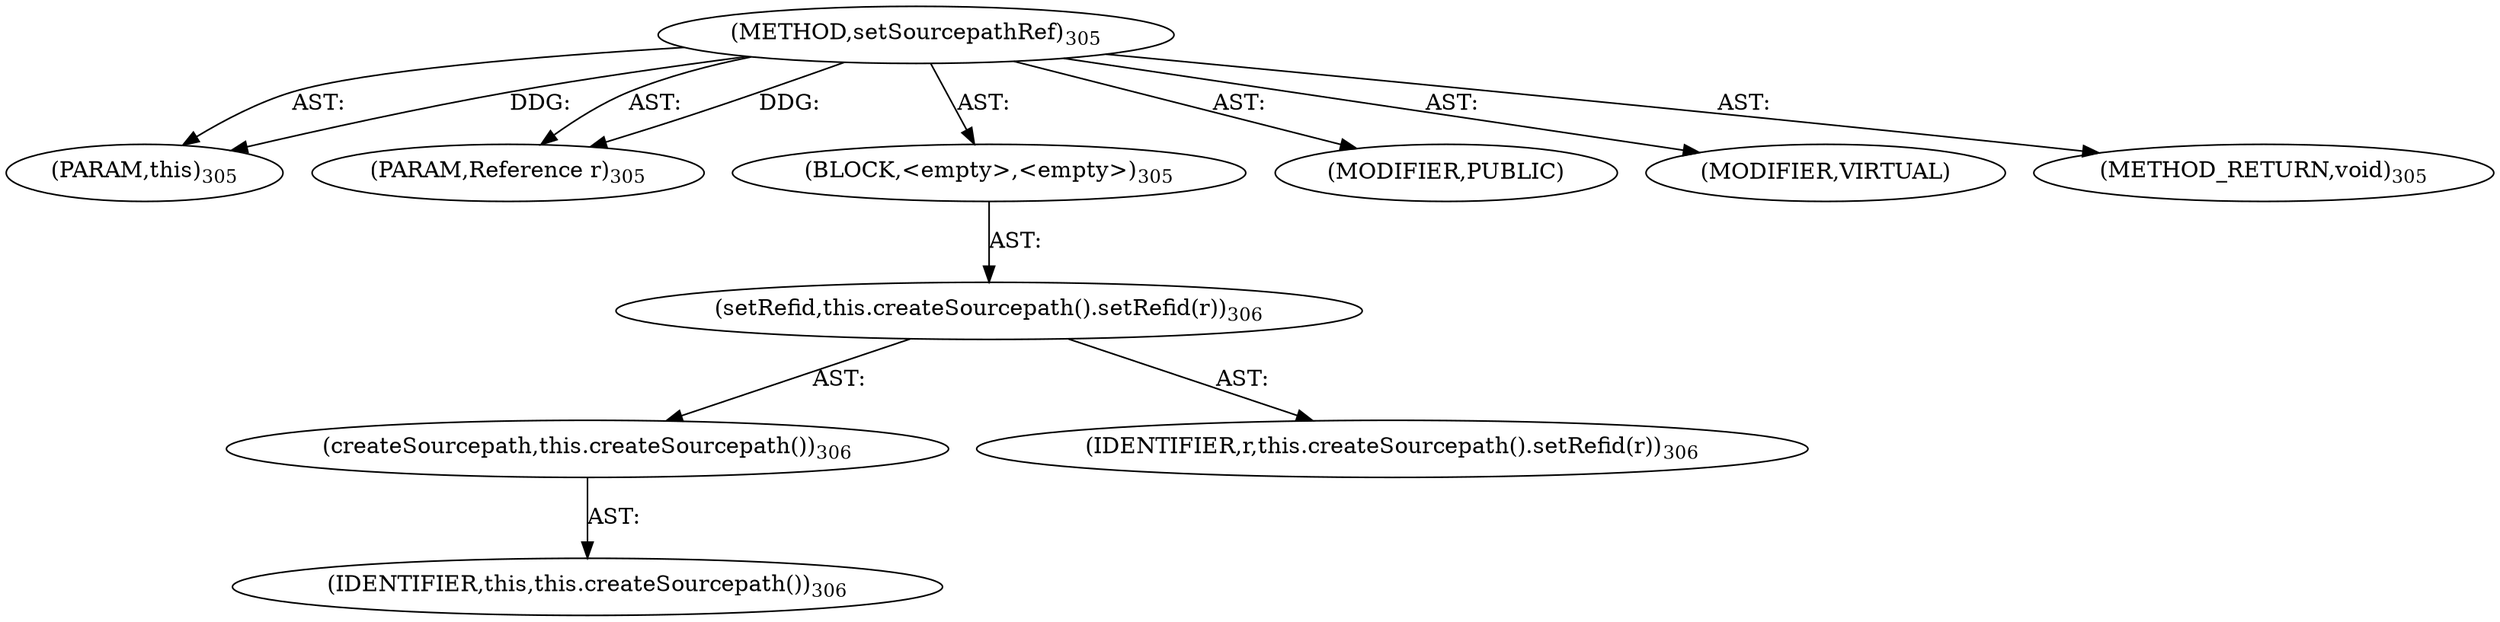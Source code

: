 digraph "setSourcepathRef" {  
"111669149710" [label = <(METHOD,setSourcepathRef)<SUB>305</SUB>> ]
"115964116998" [label = <(PARAM,this)<SUB>305</SUB>> ]
"115964117041" [label = <(PARAM,Reference r)<SUB>305</SUB>> ]
"25769803804" [label = <(BLOCK,&lt;empty&gt;,&lt;empty&gt;)<SUB>305</SUB>> ]
"30064771180" [label = <(setRefid,this.createSourcepath().setRefid(r))<SUB>306</SUB>> ]
"30064771181" [label = <(createSourcepath,this.createSourcepath())<SUB>306</SUB>> ]
"68719476742" [label = <(IDENTIFIER,this,this.createSourcepath())<SUB>306</SUB>> ]
"68719476854" [label = <(IDENTIFIER,r,this.createSourcepath().setRefid(r))<SUB>306</SUB>> ]
"133143986233" [label = <(MODIFIER,PUBLIC)> ]
"133143986234" [label = <(MODIFIER,VIRTUAL)> ]
"128849018894" [label = <(METHOD_RETURN,void)<SUB>305</SUB>> ]
  "111669149710" -> "115964116998"  [ label = "AST: "] 
  "111669149710" -> "115964117041"  [ label = "AST: "] 
  "111669149710" -> "25769803804"  [ label = "AST: "] 
  "111669149710" -> "133143986233"  [ label = "AST: "] 
  "111669149710" -> "133143986234"  [ label = "AST: "] 
  "111669149710" -> "128849018894"  [ label = "AST: "] 
  "25769803804" -> "30064771180"  [ label = "AST: "] 
  "30064771180" -> "30064771181"  [ label = "AST: "] 
  "30064771180" -> "68719476854"  [ label = "AST: "] 
  "30064771181" -> "68719476742"  [ label = "AST: "] 
  "111669149710" -> "115964116998"  [ label = "DDG: "] 
  "111669149710" -> "115964117041"  [ label = "DDG: "] 
}
